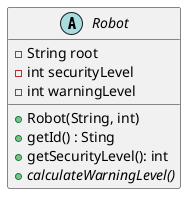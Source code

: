 @startuml

abstract Robot{
-String root
-int securityLevel
-int warningLevel

+Robot(String, int)
+getId() : Sting
+getSecurityLevel(): int
+ {abstract} calculateWarningLevel()
}

@enduml